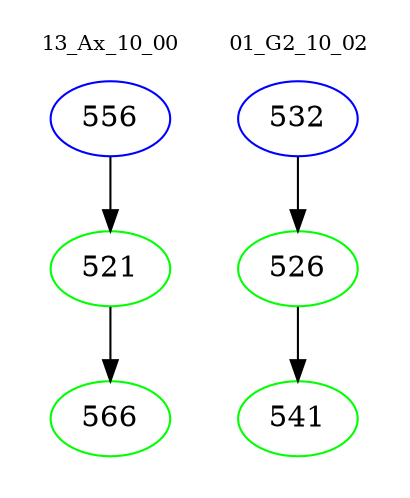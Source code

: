 digraph{
subgraph cluster_0 {
color = white
label = "13_Ax_10_00";
fontsize=10;
T0_556 [label="556", color="blue"]
T0_556 -> T0_521 [color="black"]
T0_521 [label="521", color="green"]
T0_521 -> T0_566 [color="black"]
T0_566 [label="566", color="green"]
}
subgraph cluster_1 {
color = white
label = "01_G2_10_02";
fontsize=10;
T1_532 [label="532", color="blue"]
T1_532 -> T1_526 [color="black"]
T1_526 [label="526", color="green"]
T1_526 -> T1_541 [color="black"]
T1_541 [label="541", color="green"]
}
}
